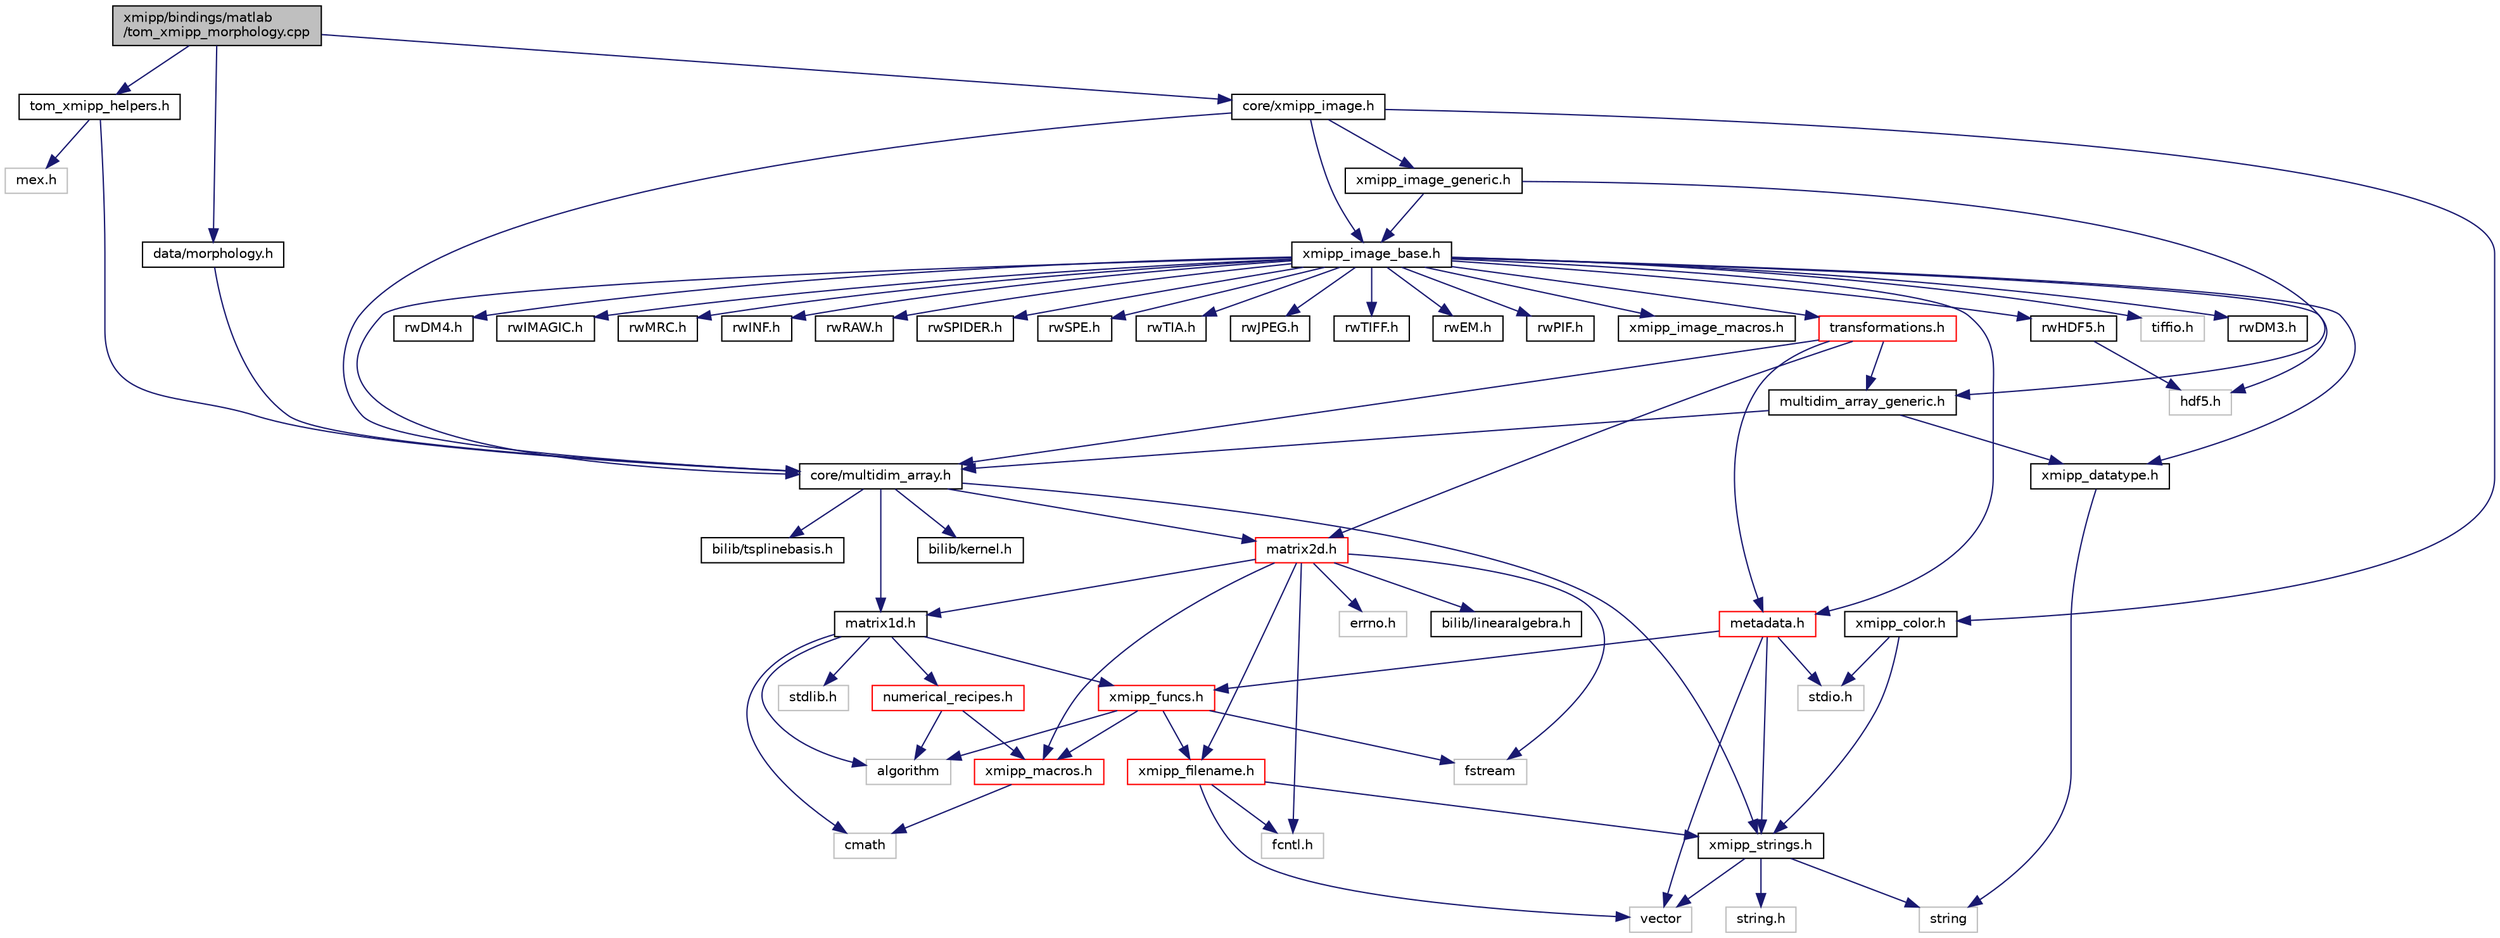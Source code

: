 digraph "xmipp/bindings/matlab/tom_xmipp_morphology.cpp"
{
  edge [fontname="Helvetica",fontsize="10",labelfontname="Helvetica",labelfontsize="10"];
  node [fontname="Helvetica",fontsize="10",shape=record];
  Node0 [label="xmipp/bindings/matlab\l/tom_xmipp_morphology.cpp",height=0.2,width=0.4,color="black", fillcolor="grey75", style="filled", fontcolor="black"];
  Node0 -> Node1 [color="midnightblue",fontsize="10",style="solid",fontname="Helvetica"];
  Node1 [label="tom_xmipp_helpers.h",height=0.2,width=0.4,color="black", fillcolor="white", style="filled",URL="$tom__xmipp__helpers_8h.html"];
  Node1 -> Node2 [color="midnightblue",fontsize="10",style="solid",fontname="Helvetica"];
  Node2 [label="mex.h",height=0.2,width=0.4,color="grey75", fillcolor="white", style="filled"];
  Node1 -> Node3 [color="midnightblue",fontsize="10",style="solid",fontname="Helvetica"];
  Node3 [label="core/multidim_array.h",height=0.2,width=0.4,color="black", fillcolor="white", style="filled",URL="$multidim__array_8h.html"];
  Node3 -> Node4 [color="midnightblue",fontsize="10",style="solid",fontname="Helvetica"];
  Node4 [label="bilib/tsplinebasis.h",height=0.2,width=0.4,color="black", fillcolor="white", style="filled",URL="$tsplinebasis_8h.html"];
  Node3 -> Node5 [color="midnightblue",fontsize="10",style="solid",fontname="Helvetica"];
  Node5 [label="bilib/kernel.h",height=0.2,width=0.4,color="black", fillcolor="white", style="filled",URL="$kernel_8h.html"];
  Node3 -> Node6 [color="midnightblue",fontsize="10",style="solid",fontname="Helvetica"];
  Node6 [label="xmipp_strings.h",height=0.2,width=0.4,color="black", fillcolor="white", style="filled",URL="$xmipp__strings_8h.html"];
  Node6 -> Node7 [color="midnightblue",fontsize="10",style="solid",fontname="Helvetica"];
  Node7 [label="vector",height=0.2,width=0.4,color="grey75", fillcolor="white", style="filled"];
  Node6 -> Node8 [color="midnightblue",fontsize="10",style="solid",fontname="Helvetica"];
  Node8 [label="string",height=0.2,width=0.4,color="grey75", fillcolor="white", style="filled"];
  Node6 -> Node9 [color="midnightblue",fontsize="10",style="solid",fontname="Helvetica"];
  Node9 [label="string.h",height=0.2,width=0.4,color="grey75", fillcolor="white", style="filled"];
  Node3 -> Node10 [color="midnightblue",fontsize="10",style="solid",fontname="Helvetica"];
  Node10 [label="matrix1d.h",height=0.2,width=0.4,color="black", fillcolor="white", style="filled",URL="$matrix1d_8h.html"];
  Node10 -> Node11 [color="midnightblue",fontsize="10",style="solid",fontname="Helvetica"];
  Node11 [label="stdlib.h",height=0.2,width=0.4,color="grey75", fillcolor="white", style="filled"];
  Node10 -> Node12 [color="midnightblue",fontsize="10",style="solid",fontname="Helvetica"];
  Node12 [label="cmath",height=0.2,width=0.4,color="grey75", fillcolor="white", style="filled"];
  Node10 -> Node13 [color="midnightblue",fontsize="10",style="solid",fontname="Helvetica"];
  Node13 [label="algorithm",height=0.2,width=0.4,color="grey75", fillcolor="white", style="filled"];
  Node10 -> Node14 [color="midnightblue",fontsize="10",style="solid",fontname="Helvetica"];
  Node14 [label="xmipp_funcs.h",height=0.2,width=0.4,color="red", fillcolor="white", style="filled",URL="$xmipp__funcs_8h.html"];
  Node14 -> Node15 [color="midnightblue",fontsize="10",style="solid",fontname="Helvetica"];
  Node15 [label="fstream",height=0.2,width=0.4,color="grey75", fillcolor="white", style="filled"];
  Node14 -> Node13 [color="midnightblue",fontsize="10",style="solid",fontname="Helvetica"];
  Node14 -> Node18 [color="midnightblue",fontsize="10",style="solid",fontname="Helvetica"];
  Node18 [label="xmipp_filename.h",height=0.2,width=0.4,color="red", fillcolor="white", style="filled",URL="$xmipp__filename_8h.html"];
  Node18 -> Node7 [color="midnightblue",fontsize="10",style="solid",fontname="Helvetica"];
  Node18 -> Node6 [color="midnightblue",fontsize="10",style="solid",fontname="Helvetica"];
  Node18 -> Node21 [color="midnightblue",fontsize="10",style="solid",fontname="Helvetica"];
  Node21 [label="fcntl.h",height=0.2,width=0.4,color="grey75", fillcolor="white", style="filled"];
  Node14 -> Node22 [color="midnightblue",fontsize="10",style="solid",fontname="Helvetica"];
  Node22 [label="xmipp_macros.h",height=0.2,width=0.4,color="red", fillcolor="white", style="filled",URL="$xmipp__macros_8h.html"];
  Node22 -> Node12 [color="midnightblue",fontsize="10",style="solid",fontname="Helvetica"];
  Node10 -> Node27 [color="midnightblue",fontsize="10",style="solid",fontname="Helvetica"];
  Node27 [label="numerical_recipes.h",height=0.2,width=0.4,color="red", fillcolor="white", style="filled",URL="$numerical__recipes_8h.html"];
  Node27 -> Node22 [color="midnightblue",fontsize="10",style="solid",fontname="Helvetica"];
  Node27 -> Node13 [color="midnightblue",fontsize="10",style="solid",fontname="Helvetica"];
  Node3 -> Node30 [color="midnightblue",fontsize="10",style="solid",fontname="Helvetica"];
  Node30 [label="matrix2d.h",height=0.2,width=0.4,color="red", fillcolor="white", style="filled",URL="$matrix2d_8h.html"];
  Node30 -> Node15 [color="midnightblue",fontsize="10",style="solid",fontname="Helvetica"];
  Node30 -> Node31 [color="midnightblue",fontsize="10",style="solid",fontname="Helvetica"];
  Node31 [label="errno.h",height=0.2,width=0.4,color="grey75", fillcolor="white", style="filled"];
  Node30 -> Node21 [color="midnightblue",fontsize="10",style="solid",fontname="Helvetica"];
  Node30 -> Node32 [color="midnightblue",fontsize="10",style="solid",fontname="Helvetica"];
  Node32 [label="bilib/linearalgebra.h",height=0.2,width=0.4,color="black", fillcolor="white", style="filled",URL="$linearalgebra_8h.html"];
  Node30 -> Node22 [color="midnightblue",fontsize="10",style="solid",fontname="Helvetica"];
  Node30 -> Node18 [color="midnightblue",fontsize="10",style="solid",fontname="Helvetica"];
  Node30 -> Node10 [color="midnightblue",fontsize="10",style="solid",fontname="Helvetica"];
  Node0 -> Node35 [color="midnightblue",fontsize="10",style="solid",fontname="Helvetica"];
  Node35 [label="core/xmipp_image.h",height=0.2,width=0.4,color="black", fillcolor="white", style="filled",URL="$xmipp__image_8h.html"];
  Node35 -> Node36 [color="midnightblue",fontsize="10",style="solid",fontname="Helvetica"];
  Node36 [label="xmipp_image_base.h",height=0.2,width=0.4,color="black", fillcolor="white", style="filled",URL="$xmipp__image__base_8h.html"];
  Node36 -> Node37 [color="midnightblue",fontsize="10",style="solid",fontname="Helvetica"];
  Node37 [label="xmipp_image_macros.h",height=0.2,width=0.4,color="black", fillcolor="white", style="filled",URL="$xmipp__image__macros_8h.html"];
  Node36 -> Node3 [color="midnightblue",fontsize="10",style="solid",fontname="Helvetica"];
  Node36 -> Node38 [color="midnightblue",fontsize="10",style="solid",fontname="Helvetica"];
  Node38 [label="transformations.h",height=0.2,width=0.4,color="red", fillcolor="white", style="filled",URL="$transformations_8h.html"];
  Node38 -> Node30 [color="midnightblue",fontsize="10",style="solid",fontname="Helvetica"];
  Node38 -> Node3 [color="midnightblue",fontsize="10",style="solid",fontname="Helvetica"];
  Node38 -> Node43 [color="midnightblue",fontsize="10",style="solid",fontname="Helvetica"];
  Node43 [label="multidim_array_generic.h",height=0.2,width=0.4,color="black", fillcolor="white", style="filled",URL="$multidim__array__generic_8h.html"];
  Node43 -> Node44 [color="midnightblue",fontsize="10",style="solid",fontname="Helvetica"];
  Node44 [label="xmipp_datatype.h",height=0.2,width=0.4,color="black", fillcolor="white", style="filled",URL="$xmipp__datatype_8h.html"];
  Node44 -> Node8 [color="midnightblue",fontsize="10",style="solid",fontname="Helvetica"];
  Node43 -> Node3 [color="midnightblue",fontsize="10",style="solid",fontname="Helvetica"];
  Node38 -> Node46 [color="midnightblue",fontsize="10",style="solid",fontname="Helvetica"];
  Node46 [label="metadata.h",height=0.2,width=0.4,color="red", fillcolor="white", style="filled",URL="$metadata_8h.html"];
  Node46 -> Node7 [color="midnightblue",fontsize="10",style="solid",fontname="Helvetica"];
  Node46 -> Node52 [color="midnightblue",fontsize="10",style="solid",fontname="Helvetica"];
  Node52 [label="stdio.h",height=0.2,width=0.4,color="grey75", fillcolor="white", style="filled"];
  Node46 -> Node14 [color="midnightblue",fontsize="10",style="solid",fontname="Helvetica"];
  Node46 -> Node6 [color="midnightblue",fontsize="10",style="solid",fontname="Helvetica"];
  Node36 -> Node46 [color="midnightblue",fontsize="10",style="solid",fontname="Helvetica"];
  Node36 -> Node44 [color="midnightblue",fontsize="10",style="solid",fontname="Helvetica"];
  Node36 -> Node59 [color="midnightblue",fontsize="10",style="solid",fontname="Helvetica"];
  Node59 [label="tiffio.h",height=0.2,width=0.4,color="grey75", fillcolor="white", style="filled"];
  Node36 -> Node60 [color="midnightblue",fontsize="10",style="solid",fontname="Helvetica"];
  Node60 [label="hdf5.h",height=0.2,width=0.4,color="grey75", fillcolor="white", style="filled"];
  Node36 -> Node61 [color="midnightblue",fontsize="10",style="solid",fontname="Helvetica"];
  Node61 [label="rwDM3.h",height=0.2,width=0.4,color="black", fillcolor="white", style="filled",URL="$rwDM3_8h.html"];
  Node36 -> Node62 [color="midnightblue",fontsize="10",style="solid",fontname="Helvetica"];
  Node62 [label="rwDM4.h",height=0.2,width=0.4,color="black", fillcolor="white", style="filled",URL="$rwDM4_8h.html"];
  Node36 -> Node63 [color="midnightblue",fontsize="10",style="solid",fontname="Helvetica"];
  Node63 [label="rwIMAGIC.h",height=0.2,width=0.4,color="black", fillcolor="white", style="filled",URL="$rwIMAGIC_8h.html"];
  Node36 -> Node64 [color="midnightblue",fontsize="10",style="solid",fontname="Helvetica"];
  Node64 [label="rwMRC.h",height=0.2,width=0.4,color="black", fillcolor="white", style="filled",URL="$rwMRC_8h.html"];
  Node36 -> Node65 [color="midnightblue",fontsize="10",style="solid",fontname="Helvetica"];
  Node65 [label="rwINF.h",height=0.2,width=0.4,color="black", fillcolor="white", style="filled",URL="$rwINF_8h.html"];
  Node36 -> Node66 [color="midnightblue",fontsize="10",style="solid",fontname="Helvetica"];
  Node66 [label="rwRAW.h",height=0.2,width=0.4,color="black", fillcolor="white", style="filled",URL="$rwRAW_8h.html"];
  Node36 -> Node67 [color="midnightblue",fontsize="10",style="solid",fontname="Helvetica"];
  Node67 [label="rwSPIDER.h",height=0.2,width=0.4,color="black", fillcolor="white", style="filled",URL="$rwSPIDER_8h.html"];
  Node36 -> Node68 [color="midnightblue",fontsize="10",style="solid",fontname="Helvetica"];
  Node68 [label="rwSPE.h",height=0.2,width=0.4,color="black", fillcolor="white", style="filled",URL="$rwSPE_8h.html"];
  Node36 -> Node69 [color="midnightblue",fontsize="10",style="solid",fontname="Helvetica"];
  Node69 [label="rwTIA.h",height=0.2,width=0.4,color="black", fillcolor="white", style="filled",URL="$rwTIA_8h.html"];
  Node36 -> Node70 [color="midnightblue",fontsize="10",style="solid",fontname="Helvetica"];
  Node70 [label="rwJPEG.h",height=0.2,width=0.4,color="black", fillcolor="white", style="filled",URL="$rwJPEG_8h.html"];
  Node36 -> Node71 [color="midnightblue",fontsize="10",style="solid",fontname="Helvetica"];
  Node71 [label="rwTIFF.h",height=0.2,width=0.4,color="black", fillcolor="white", style="filled",URL="$rwTIFF_8h.html"];
  Node36 -> Node72 [color="midnightblue",fontsize="10",style="solid",fontname="Helvetica"];
  Node72 [label="rwEM.h",height=0.2,width=0.4,color="black", fillcolor="white", style="filled",URL="$rwEM_8h.html"];
  Node36 -> Node73 [color="midnightblue",fontsize="10",style="solid",fontname="Helvetica"];
  Node73 [label="rwPIF.h",height=0.2,width=0.4,color="black", fillcolor="white", style="filled",URL="$rwPIF_8h.html"];
  Node36 -> Node74 [color="midnightblue",fontsize="10",style="solid",fontname="Helvetica"];
  Node74 [label="rwHDF5.h",height=0.2,width=0.4,color="black", fillcolor="white", style="filled",URL="$rwHDF5_8h.html"];
  Node74 -> Node60 [color="midnightblue",fontsize="10",style="solid",fontname="Helvetica"];
  Node35 -> Node75 [color="midnightblue",fontsize="10",style="solid",fontname="Helvetica"];
  Node75 [label="xmipp_image_generic.h",height=0.2,width=0.4,color="black", fillcolor="white", style="filled",URL="$xmipp__image__generic_8h.html"];
  Node75 -> Node36 [color="midnightblue",fontsize="10",style="solid",fontname="Helvetica"];
  Node75 -> Node43 [color="midnightblue",fontsize="10",style="solid",fontname="Helvetica"];
  Node35 -> Node76 [color="midnightblue",fontsize="10",style="solid",fontname="Helvetica"];
  Node76 [label="xmipp_color.h",height=0.2,width=0.4,color="black", fillcolor="white", style="filled",URL="$xmipp__color_8h.html"];
  Node76 -> Node52 [color="midnightblue",fontsize="10",style="solid",fontname="Helvetica"];
  Node76 -> Node6 [color="midnightblue",fontsize="10",style="solid",fontname="Helvetica"];
  Node35 -> Node3 [color="midnightblue",fontsize="10",style="solid",fontname="Helvetica"];
  Node0 -> Node77 [color="midnightblue",fontsize="10",style="solid",fontname="Helvetica"];
  Node77 [label="data/morphology.h",height=0.2,width=0.4,color="black", fillcolor="white", style="filled",URL="$libraries_2data_2morphology_8h.html"];
  Node77 -> Node3 [color="midnightblue",fontsize="10",style="solid",fontname="Helvetica"];
}
